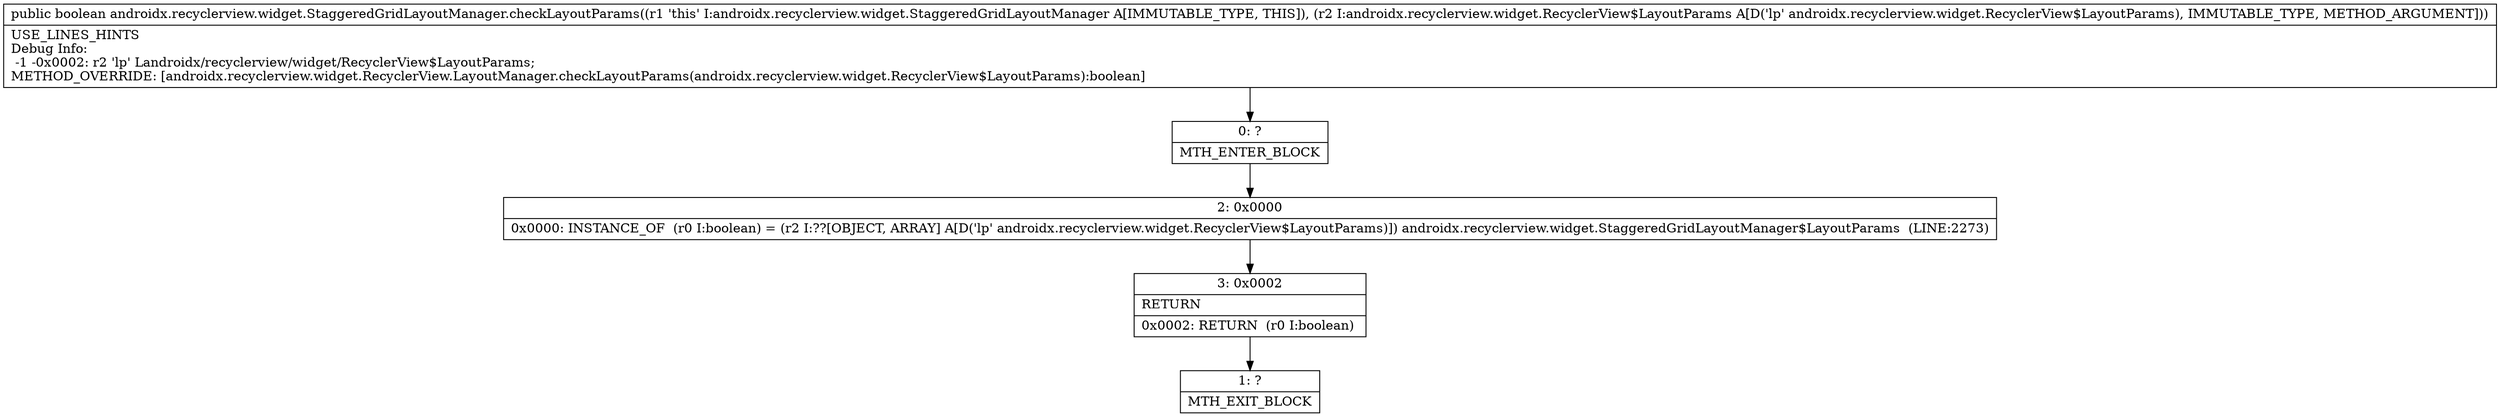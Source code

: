 digraph "CFG forandroidx.recyclerview.widget.StaggeredGridLayoutManager.checkLayoutParams(Landroidx\/recyclerview\/widget\/RecyclerView$LayoutParams;)Z" {
Node_0 [shape=record,label="{0\:\ ?|MTH_ENTER_BLOCK\l}"];
Node_2 [shape=record,label="{2\:\ 0x0000|0x0000: INSTANCE_OF  (r0 I:boolean) = (r2 I:??[OBJECT, ARRAY] A[D('lp' androidx.recyclerview.widget.RecyclerView$LayoutParams)]) androidx.recyclerview.widget.StaggeredGridLayoutManager$LayoutParams  (LINE:2273)\l}"];
Node_3 [shape=record,label="{3\:\ 0x0002|RETURN\l|0x0002: RETURN  (r0 I:boolean) \l}"];
Node_1 [shape=record,label="{1\:\ ?|MTH_EXIT_BLOCK\l}"];
MethodNode[shape=record,label="{public boolean androidx.recyclerview.widget.StaggeredGridLayoutManager.checkLayoutParams((r1 'this' I:androidx.recyclerview.widget.StaggeredGridLayoutManager A[IMMUTABLE_TYPE, THIS]), (r2 I:androidx.recyclerview.widget.RecyclerView$LayoutParams A[D('lp' androidx.recyclerview.widget.RecyclerView$LayoutParams), IMMUTABLE_TYPE, METHOD_ARGUMENT]))  | USE_LINES_HINTS\lDebug Info:\l  \-1 \-0x0002: r2 'lp' Landroidx\/recyclerview\/widget\/RecyclerView$LayoutParams;\lMETHOD_OVERRIDE: [androidx.recyclerview.widget.RecyclerView.LayoutManager.checkLayoutParams(androidx.recyclerview.widget.RecyclerView$LayoutParams):boolean]\l}"];
MethodNode -> Node_0;Node_0 -> Node_2;
Node_2 -> Node_3;
Node_3 -> Node_1;
}

